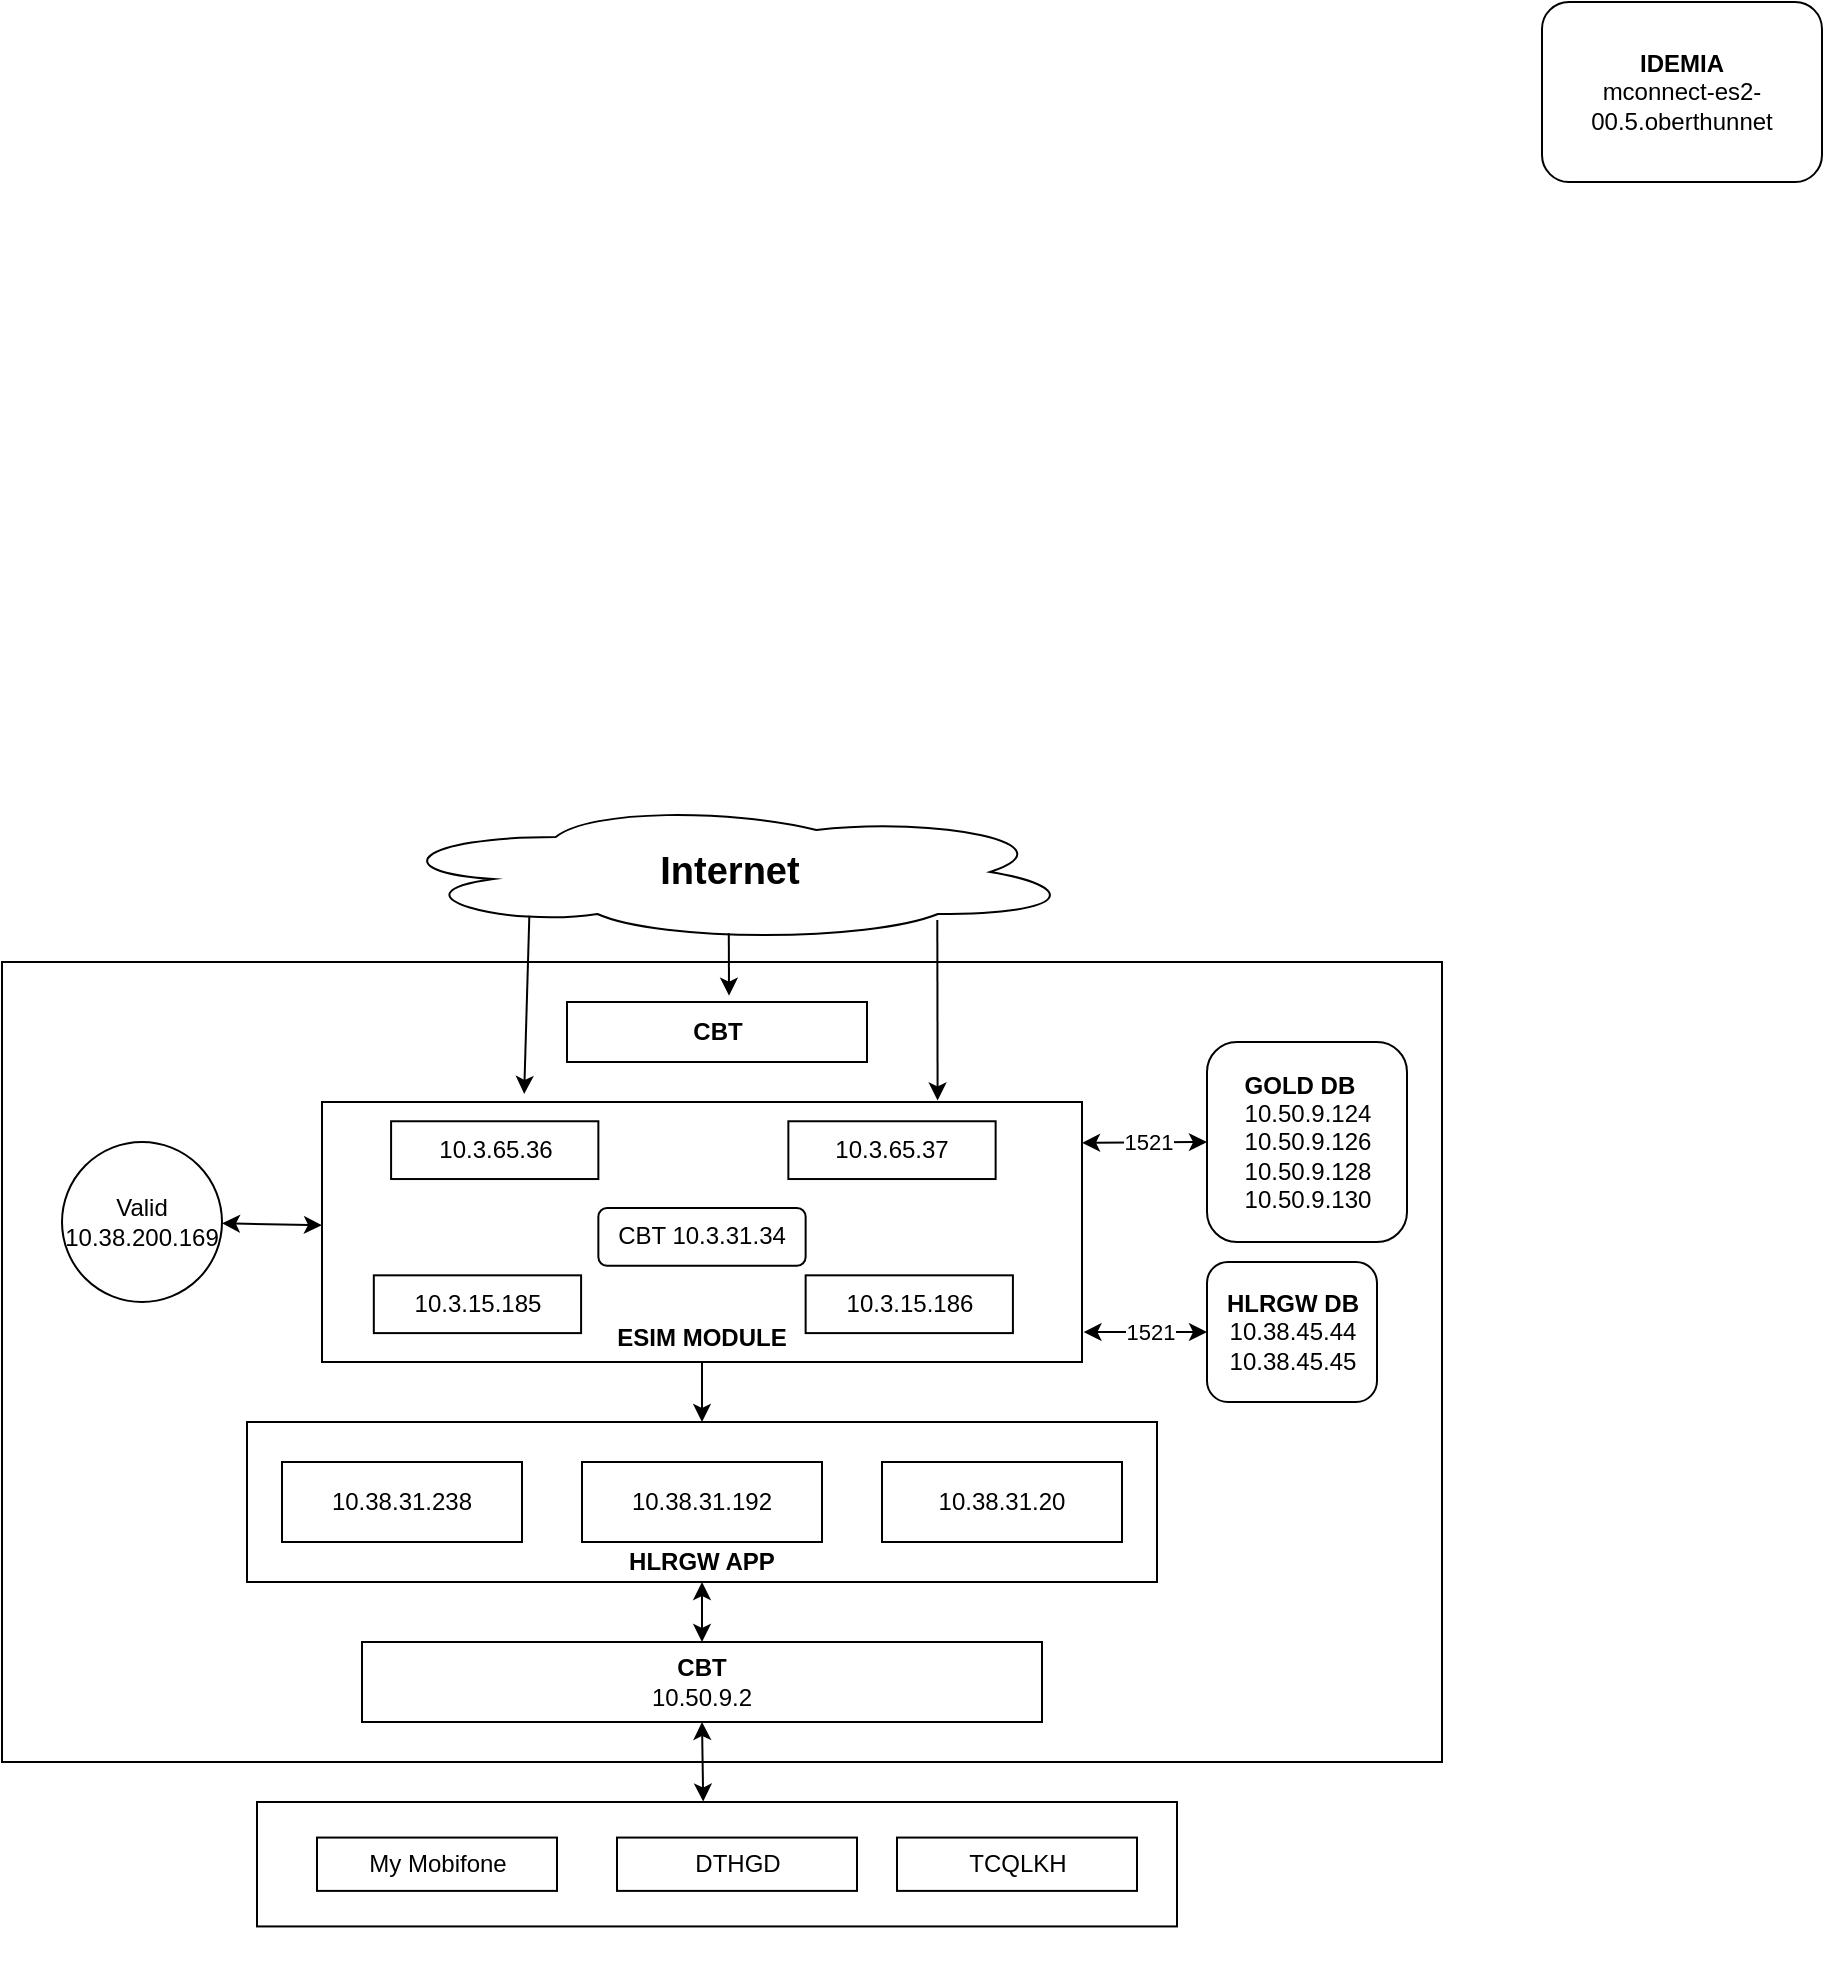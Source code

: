 <mxfile version="21.8.2" type="github">
  <diagram name="Page-1" id="bzogRPKxFsZK3mkTOQ_Y">
    <mxGraphModel dx="3980" dy="788" grid="1" gridSize="10" guides="1" tooltips="1" connect="1" arrows="1" fold="1" page="1" pageScale="1" pageWidth="850" pageHeight="1100" math="0" shadow="0">
      <root>
        <mxCell id="0" />
        <mxCell id="1" parent="0" />
        <mxCell id="yR07YyQ4Q3w7H8bIqNnl-29" value="" style="group" parent="1" vertex="1" connectable="0">
          <mxGeometry x="-1882.5" y="1000" width="460" height="80" as="geometry" />
        </mxCell>
        <mxCell id="yR07YyQ4Q3w7H8bIqNnl-18" value="" style="rounded=0;whiteSpace=wrap;html=1;" parent="yR07YyQ4Q3w7H8bIqNnl-29" vertex="1">
          <mxGeometry width="460" height="62.222" as="geometry" />
        </mxCell>
        <mxCell id="yR07YyQ4Q3w7H8bIqNnl-19" value="My Mobifone" style="rounded=0;whiteSpace=wrap;html=1;" parent="yR07YyQ4Q3w7H8bIqNnl-29" vertex="1">
          <mxGeometry x="30" y="17.778" width="120" height="26.667" as="geometry" />
        </mxCell>
        <mxCell id="yR07YyQ4Q3w7H8bIqNnl-20" value="DTHGD" style="rounded=0;whiteSpace=wrap;html=1;" parent="yR07YyQ4Q3w7H8bIqNnl-29" vertex="1">
          <mxGeometry x="180" y="17.778" width="120" height="26.667" as="geometry" />
        </mxCell>
        <mxCell id="yR07YyQ4Q3w7H8bIqNnl-21" value="TCQLKH" style="rounded=0;whiteSpace=wrap;html=1;" parent="yR07YyQ4Q3w7H8bIqNnl-29" vertex="1">
          <mxGeometry x="320" y="17.778" width="120" height="26.667" as="geometry" />
        </mxCell>
        <mxCell id="yR07YyQ4Q3w7H8bIqNnl-30" value="" style="rounded=0;whiteSpace=wrap;html=1;" parent="1" vertex="1">
          <mxGeometry x="-2010" y="580" width="720" height="400" as="geometry" />
        </mxCell>
        <mxCell id="yR07YyQ4Q3w7H8bIqNnl-2" value="&lt;div style=&quot;text-align: justify;&quot;&gt;&lt;b style=&quot;background-color: initial;&quot;&gt;GOLD DB&lt;/b&gt;&lt;/div&gt;10.50.9.124&lt;br&gt;10.50.9.126&lt;br&gt;10.50.9.128&lt;br&gt;10.50.9.130" style="rounded=1;whiteSpace=wrap;html=1;" parent="1" vertex="1">
          <mxGeometry x="-1407.5" y="620" width="100" height="100" as="geometry" />
        </mxCell>
        <mxCell id="yR07YyQ4Q3w7H8bIqNnl-15" value="" style="group" parent="1" vertex="1" connectable="0">
          <mxGeometry x="-1887.5" y="810" width="455" height="80" as="geometry" />
        </mxCell>
        <mxCell id="yR07YyQ4Q3w7H8bIqNnl-11" value="" style="rounded=0;whiteSpace=wrap;html=1;" parent="yR07YyQ4Q3w7H8bIqNnl-15" vertex="1">
          <mxGeometry width="455" height="80" as="geometry" />
        </mxCell>
        <mxCell id="yR07YyQ4Q3w7H8bIqNnl-12" value="10.38.31.238" style="rounded=0;whiteSpace=wrap;html=1;" parent="yR07YyQ4Q3w7H8bIqNnl-15" vertex="1">
          <mxGeometry x="17.5" y="20" width="120" height="40" as="geometry" />
        </mxCell>
        <mxCell id="yR07YyQ4Q3w7H8bIqNnl-13" value="10.38.31.192" style="rounded=0;whiteSpace=wrap;html=1;" parent="yR07YyQ4Q3w7H8bIqNnl-15" vertex="1">
          <mxGeometry x="167.5" y="20" width="120" height="40" as="geometry" />
        </mxCell>
        <mxCell id="yR07YyQ4Q3w7H8bIqNnl-14" value="10.38.31.20" style="rounded=0;whiteSpace=wrap;html=1;" parent="yR07YyQ4Q3w7H8bIqNnl-15" vertex="1">
          <mxGeometry x="317.5" y="20" width="120" height="40" as="geometry" />
        </mxCell>
        <mxCell id="EB7MuM8WLp32s6ghWIR--3" value="&lt;b&gt;HLRGW APP&lt;/b&gt;" style="text;html=1;strokeColor=none;fillColor=none;align=center;verticalAlign=middle;whiteSpace=wrap;rounded=0;" vertex="1" parent="yR07YyQ4Q3w7H8bIqNnl-15">
          <mxGeometry x="167.5" y="60" width="120" height="20" as="geometry" />
        </mxCell>
        <mxCell id="yR07YyQ4Q3w7H8bIqNnl-16" value="&lt;b&gt;CBT&lt;/b&gt;&lt;br&gt;10.50.9.2" style="rounded=0;whiteSpace=wrap;html=1;" parent="1" vertex="1">
          <mxGeometry x="-1830" y="920" width="340" height="40" as="geometry" />
        </mxCell>
        <mxCell id="yR07YyQ4Q3w7H8bIqNnl-22" value="&lt;b&gt;HLRGW DB&lt;/b&gt;&lt;br&gt;10.38.45.44&lt;br&gt;10.38.45.45" style="rounded=1;whiteSpace=wrap;html=1;" parent="1" vertex="1">
          <mxGeometry x="-1407.5" y="730" width="85" height="70" as="geometry" />
        </mxCell>
        <mxCell id="yR07YyQ4Q3w7H8bIqNnl-23" value="Valid&lt;br&gt;10.38.200.169" style="ellipse;whiteSpace=wrap;html=1;aspect=fixed;" parent="1" vertex="1">
          <mxGeometry x="-1980" y="670" width="80" height="80" as="geometry" />
        </mxCell>
        <mxCell id="yR07YyQ4Q3w7H8bIqNnl-24" value="&lt;b&gt;CBT&lt;/b&gt;" style="rounded=0;whiteSpace=wrap;html=1;" parent="1" vertex="1">
          <mxGeometry x="-1727.5" y="600" width="150" height="30" as="geometry" />
        </mxCell>
        <mxCell id="yR07YyQ4Q3w7H8bIqNnl-31" value="" style="group" parent="1" vertex="1" connectable="0">
          <mxGeometry x="-1830" y="500" width="357.5" height="70" as="geometry" />
        </mxCell>
        <mxCell id="yR07YyQ4Q3w7H8bIqNnl-26" value="&lt;div style=&quot;text-align: justify;&quot;&gt;&lt;b style=&quot;background-color: initial;&quot;&gt;&lt;font style=&quot;font-size: 19px;&quot;&gt;Internet&lt;/font&gt;&lt;/b&gt;&lt;/div&gt;" style="ellipse;shape=cloud;whiteSpace=wrap;html=1;align=center;" parent="yR07YyQ4Q3w7H8bIqNnl-31" vertex="1">
          <mxGeometry x="10" width="347.5" height="70" as="geometry" />
        </mxCell>
        <mxCell id="yR07YyQ4Q3w7H8bIqNnl-32" value="" style="endArrow=classic;html=1;rounded=0;exitX=0.5;exitY=1;exitDx=0;exitDy=0;" parent="1" source="yR07YyQ4Q3w7H8bIqNnl-5" target="yR07YyQ4Q3w7H8bIqNnl-11" edge="1">
          <mxGeometry width="50" height="50" relative="1" as="geometry">
            <mxPoint x="-1540" y="890" as="sourcePoint" />
            <mxPoint x="-1490" y="840" as="targetPoint" />
          </mxGeometry>
        </mxCell>
        <mxCell id="yR07YyQ4Q3w7H8bIqNnl-34" value="" style="endArrow=classic;startArrow=classic;html=1;rounded=0;entryX=0;entryY=0.5;entryDx=0;entryDy=0;exitX=1;exitY=0.157;exitDx=0;exitDy=0;exitPerimeter=0;" parent="1" source="yR07YyQ4Q3w7H8bIqNnl-5" target="yR07YyQ4Q3w7H8bIqNnl-2" edge="1">
          <mxGeometry width="50" height="50" relative="1" as="geometry">
            <mxPoint x="-1400" y="630" as="sourcePoint" />
            <mxPoint x="-1350" y="580" as="targetPoint" />
          </mxGeometry>
        </mxCell>
        <mxCell id="yR07YyQ4Q3w7H8bIqNnl-35" value="1521" style="edgeLabel;html=1;align=center;verticalAlign=middle;resizable=0;points=[];" parent="yR07YyQ4Q3w7H8bIqNnl-34" vertex="1" connectable="0">
          <mxGeometry x="0.053" y="-3" relative="1" as="geometry">
            <mxPoint y="-3" as="offset" />
          </mxGeometry>
        </mxCell>
        <mxCell id="yR07YyQ4Q3w7H8bIqNnl-36" value="" style="endArrow=classic;startArrow=classic;html=1;rounded=0;exitX=1.002;exitY=0.885;exitDx=0;exitDy=0;exitPerimeter=0;entryX=0;entryY=0.5;entryDx=0;entryDy=0;" parent="1" source="yR07YyQ4Q3w7H8bIqNnl-5" target="yR07YyQ4Q3w7H8bIqNnl-22" edge="1">
          <mxGeometry width="50" height="50" relative="1" as="geometry">
            <mxPoint x="-1270" y="630" as="sourcePoint" />
            <mxPoint x="-1220" y="580" as="targetPoint" />
          </mxGeometry>
        </mxCell>
        <mxCell id="yR07YyQ4Q3w7H8bIqNnl-37" value="1521" style="edgeLabel;html=1;align=center;verticalAlign=middle;resizable=0;points=[];" parent="yR07YyQ4Q3w7H8bIqNnl-36" vertex="1" connectable="0">
          <mxGeometry x="0.072" relative="1" as="geometry">
            <mxPoint as="offset" />
          </mxGeometry>
        </mxCell>
        <mxCell id="yR07YyQ4Q3w7H8bIqNnl-39" value="" style="endArrow=classic;html=1;rounded=0;entryX=0.266;entryY=-0.031;entryDx=0;entryDy=0;entryPerimeter=0;exitX=0.212;exitY=0.813;exitDx=0;exitDy=0;exitPerimeter=0;" parent="1" edge="1" target="yR07YyQ4Q3w7H8bIqNnl-5" source="yR07YyQ4Q3w7H8bIqNnl-26">
          <mxGeometry width="50" height="50" relative="1" as="geometry">
            <mxPoint x="-1750" y="540" as="sourcePoint" />
            <mxPoint x="-1850" y="330" as="targetPoint" />
          </mxGeometry>
        </mxCell>
        <mxCell id="yR07YyQ4Q3w7H8bIqNnl-42" value="" style="endArrow=classic;html=1;rounded=0;entryX=0.81;entryY=-0.006;entryDx=0;entryDy=0;entryPerimeter=0;exitX=0.799;exitY=0.843;exitDx=0;exitDy=0;exitPerimeter=0;" parent="1" edge="1" target="yR07YyQ4Q3w7H8bIqNnl-5" source="yR07YyQ4Q3w7H8bIqNnl-26">
          <mxGeometry width="50" height="50" relative="1" as="geometry">
            <mxPoint x="-1480" y="520" as="sourcePoint" />
            <mxPoint x="-1480" y="340" as="targetPoint" />
          </mxGeometry>
        </mxCell>
        <mxCell id="yR07YyQ4Q3w7H8bIqNnl-43" value="" style="endArrow=classic;html=1;rounded=0;entryX=0.54;entryY=-0.106;entryDx=0;entryDy=0;entryPerimeter=0;exitX=0.499;exitY=0.938;exitDx=0;exitDy=0;exitPerimeter=0;" parent="1" source="yR07YyQ4Q3w7H8bIqNnl-26" edge="1" target="yR07YyQ4Q3w7H8bIqNnl-24">
          <mxGeometry width="50" height="50" relative="1" as="geometry">
            <mxPoint x="-1646" y="560" as="sourcePoint" />
            <mxPoint x="-1640" y="450" as="targetPoint" />
          </mxGeometry>
        </mxCell>
        <mxCell id="yR07YyQ4Q3w7H8bIqNnl-44" value="" style="endArrow=classic;startArrow=classic;html=1;rounded=0;" parent="1" source="yR07YyQ4Q3w7H8bIqNnl-23" target="yR07YyQ4Q3w7H8bIqNnl-5" edge="1">
          <mxGeometry width="50" height="50" relative="1" as="geometry">
            <mxPoint x="-1920" y="630" as="sourcePoint" />
            <mxPoint x="-1870" y="580" as="targetPoint" />
          </mxGeometry>
        </mxCell>
        <mxCell id="EB7MuM8WLp32s6ghWIR--6" value="" style="endArrow=classic;startArrow=classic;html=1;rounded=0;exitX=0.5;exitY=1;exitDx=0;exitDy=0;entryX=0.485;entryY=-0.004;entryDx=0;entryDy=0;entryPerimeter=0;" edge="1" parent="1" source="yR07YyQ4Q3w7H8bIqNnl-16" target="yR07YyQ4Q3w7H8bIqNnl-18">
          <mxGeometry width="50" height="50" relative="1" as="geometry">
            <mxPoint x="-1590" y="800" as="sourcePoint" />
            <mxPoint x="-1655.8" y="1052.44" as="targetPoint" />
          </mxGeometry>
        </mxCell>
        <mxCell id="EB7MuM8WLp32s6ghWIR--7" value="" style="endArrow=classic;startArrow=classic;html=1;rounded=0;exitX=0.5;exitY=1;exitDx=0;exitDy=0;entryX=0.5;entryY=0;entryDx=0;entryDy=0;" edge="1" parent="1" source="EB7MuM8WLp32s6ghWIR--3" target="yR07YyQ4Q3w7H8bIqNnl-16">
          <mxGeometry width="50" height="50" relative="1" as="geometry">
            <mxPoint x="-1590" y="800" as="sourcePoint" />
            <mxPoint x="-1540" y="750" as="targetPoint" />
          </mxGeometry>
        </mxCell>
        <mxCell id="EB7MuM8WLp32s6ghWIR--10" value="" style="group" vertex="1" connectable="0" parent="1">
          <mxGeometry x="-1850" y="650" width="380" height="130" as="geometry" />
        </mxCell>
        <mxCell id="yR07YyQ4Q3w7H8bIqNnl-5" value="" style="rounded=0;whiteSpace=wrap;html=1;" parent="EB7MuM8WLp32s6ghWIR--10" vertex="1">
          <mxGeometry width="380" height="130" as="geometry" />
        </mxCell>
        <mxCell id="yR07YyQ4Q3w7H8bIqNnl-6" value="10.3.65.36" style="rounded=0;whiteSpace=wrap;html=1;" parent="EB7MuM8WLp32s6ghWIR--10" vertex="1">
          <mxGeometry x="34.545" y="9.63" width="103.636" height="28.889" as="geometry" />
        </mxCell>
        <mxCell id="yR07YyQ4Q3w7H8bIqNnl-7" value="10.3.65.37" style="rounded=0;whiteSpace=wrap;html=1;" parent="EB7MuM8WLp32s6ghWIR--10" vertex="1">
          <mxGeometry x="233.182" y="9.63" width="103.636" height="28.889" as="geometry" />
        </mxCell>
        <mxCell id="yR07YyQ4Q3w7H8bIqNnl-8" value="CBT 10.3.31.34" style="rounded=1;whiteSpace=wrap;html=1;" parent="EB7MuM8WLp32s6ghWIR--10" vertex="1">
          <mxGeometry x="138.182" y="52.963" width="103.636" height="28.889" as="geometry" />
        </mxCell>
        <mxCell id="yR07YyQ4Q3w7H8bIqNnl-9" value="10.3.15.185" style="rounded=0;whiteSpace=wrap;html=1;" parent="EB7MuM8WLp32s6ghWIR--10" vertex="1">
          <mxGeometry x="25.909" y="86.667" width="103.636" height="28.889" as="geometry" />
        </mxCell>
        <mxCell id="yR07YyQ4Q3w7H8bIqNnl-10" value="10.3.15.186" style="rounded=0;whiteSpace=wrap;html=1;" parent="EB7MuM8WLp32s6ghWIR--10" vertex="1">
          <mxGeometry x="241.818" y="86.667" width="103.636" height="28.889" as="geometry" />
        </mxCell>
        <mxCell id="EB7MuM8WLp32s6ghWIR--1" value="&lt;b&gt;ESIM MODULE&lt;/b&gt;" style="text;html=1;strokeColor=none;fillColor=none;align=center;verticalAlign=middle;whiteSpace=wrap;rounded=0;" vertex="1" parent="EB7MuM8WLp32s6ghWIR--10">
          <mxGeometry x="120.909" y="110.741" width="138.182" height="14.444" as="geometry" />
        </mxCell>
        <mxCell id="yR07YyQ4Q3w7H8bIqNnl-28" value="&lt;b&gt;IDEMIA&lt;/b&gt;&lt;br&gt;mconnect-es2-00.5.oberthunnet" style="rounded=1;whiteSpace=wrap;html=1;" parent="1" vertex="1">
          <mxGeometry x="-1240" y="100" width="140" height="90" as="geometry" />
        </mxCell>
      </root>
    </mxGraphModel>
  </diagram>
</mxfile>

